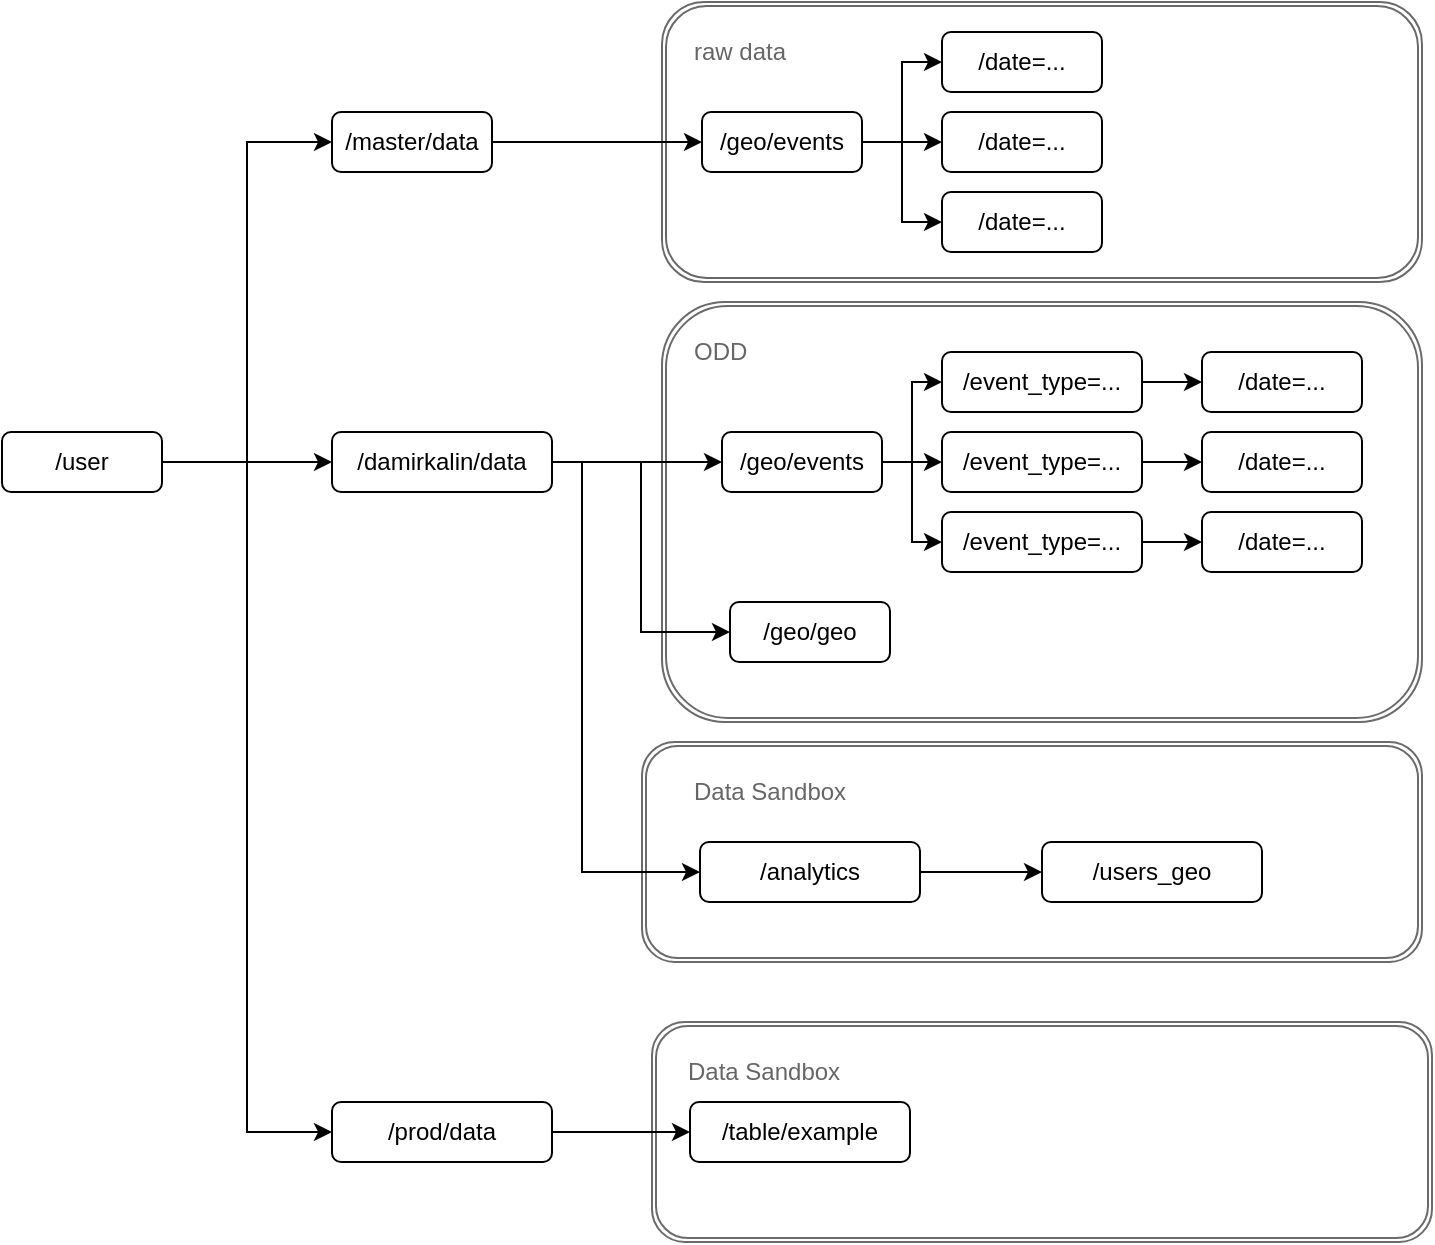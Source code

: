 <mxfile>
    <diagram name="Страница — 1" id="FVZ1kyPuk7l1LUU1GRSK">
        <mxGraphModel dx="955" dy="773" grid="1" gridSize="10" guides="1" tooltips="1" connect="1" arrows="1" fold="1" page="1" pageScale="1" pageWidth="827" pageHeight="1169" math="0" shadow="0">
            <root>
                <mxCell id="0"/>
                <mxCell id="1" parent="0"/>
                <mxCell id="69fkgfGDOaSTNQnFRbK_-11" style="edgeStyle=orthogonalEdgeStyle;rounded=0;orthogonalLoop=1;jettySize=auto;html=1;exitX=1;exitY=0.5;exitDx=0;exitDy=0;entryX=0;entryY=0.5;entryDx=0;entryDy=0;" parent="1" source="69fkgfGDOaSTNQnFRbK_-1" target="69fkgfGDOaSTNQnFRbK_-2" edge="1">
                    <mxGeometry relative="1" as="geometry"/>
                </mxCell>
                <mxCell id="16" style="edgeStyle=none;html=1;exitX=1;exitY=0.5;exitDx=0;exitDy=0;" edge="1" parent="1" source="69fkgfGDOaSTNQnFRbK_-1" target="69fkgfGDOaSTNQnFRbK_-19">
                    <mxGeometry relative="1" as="geometry"/>
                </mxCell>
                <mxCell id="37" style="edgeStyle=orthogonalEdgeStyle;rounded=0;html=1;exitX=1;exitY=0.5;exitDx=0;exitDy=0;entryX=0;entryY=0.5;entryDx=0;entryDy=0;" edge="1" parent="1" source="69fkgfGDOaSTNQnFRbK_-1" target="33">
                    <mxGeometry relative="1" as="geometry"/>
                </mxCell>
                <mxCell id="69fkgfGDOaSTNQnFRbK_-1" value="/user" style="rounded=1;whiteSpace=wrap;html=1;" parent="1" vertex="1">
                    <mxGeometry x="30" y="235" width="80" height="30" as="geometry"/>
                </mxCell>
                <mxCell id="69fkgfGDOaSTNQnFRbK_-4" value="" style="shape=ext;double=1;rounded=1;whiteSpace=wrap;html=1;strokeColor=#696969;" parent="1" vertex="1">
                    <mxGeometry x="360" y="20" width="380" height="140" as="geometry"/>
                </mxCell>
                <mxCell id="69fkgfGDOaSTNQnFRbK_-2" value="/master/data" style="rounded=1;whiteSpace=wrap;html=1;" parent="1" vertex="1">
                    <mxGeometry x="195" y="75" width="80" height="30" as="geometry"/>
                </mxCell>
                <mxCell id="69fkgfGDOaSTNQnFRbK_-5" value="&lt;font color=&quot;#666666&quot;&gt;raw data&lt;/font&gt;" style="text;html=1;align=left;verticalAlign=middle;whiteSpace=wrap;rounded=0;" parent="1" vertex="1">
                    <mxGeometry x="374" y="30" width="60" height="30" as="geometry"/>
                </mxCell>
                <mxCell id="69fkgfGDOaSTNQnFRbK_-13" style="edgeStyle=orthogonalEdgeStyle;rounded=0;orthogonalLoop=1;jettySize=auto;html=1;exitX=1;exitY=0.5;exitDx=0;exitDy=0;entryX=0;entryY=0.5;entryDx=0;entryDy=0;" parent="1" source="69fkgfGDOaSTNQnFRbK_-7" target="69fkgfGDOaSTNQnFRbK_-8" edge="1">
                    <mxGeometry relative="1" as="geometry"/>
                </mxCell>
                <mxCell id="69fkgfGDOaSTNQnFRbK_-14" style="edgeStyle=orthogonalEdgeStyle;rounded=0;orthogonalLoop=1;jettySize=auto;html=1;exitX=1;exitY=0.5;exitDx=0;exitDy=0;entryX=0;entryY=0.5;entryDx=0;entryDy=0;" parent="1" source="69fkgfGDOaSTNQnFRbK_-7" target="69fkgfGDOaSTNQnFRbK_-10" edge="1">
                    <mxGeometry relative="1" as="geometry"/>
                </mxCell>
                <mxCell id="69fkgfGDOaSTNQnFRbK_-15" style="edgeStyle=orthogonalEdgeStyle;rounded=0;orthogonalLoop=1;jettySize=auto;html=1;exitX=1;exitY=0.5;exitDx=0;exitDy=0;entryX=0;entryY=0.5;entryDx=0;entryDy=0;" parent="1" source="69fkgfGDOaSTNQnFRbK_-7" target="69fkgfGDOaSTNQnFRbK_-9" edge="1">
                    <mxGeometry relative="1" as="geometry"/>
                </mxCell>
                <mxCell id="69fkgfGDOaSTNQnFRbK_-7" value="/geo/events" style="rounded=1;whiteSpace=wrap;html=1;" parent="1" vertex="1">
                    <mxGeometry x="380" y="75" width="80" height="30" as="geometry"/>
                </mxCell>
                <mxCell id="69fkgfGDOaSTNQnFRbK_-8" value="/date=..." style="rounded=1;whiteSpace=wrap;html=1;" parent="1" vertex="1">
                    <mxGeometry x="500" y="35" width="80" height="30" as="geometry"/>
                </mxCell>
                <mxCell id="69fkgfGDOaSTNQnFRbK_-9" value="/date=..." style="rounded=1;whiteSpace=wrap;html=1;" parent="1" vertex="1">
                    <mxGeometry x="500" y="75" width="80" height="30" as="geometry"/>
                </mxCell>
                <mxCell id="69fkgfGDOaSTNQnFRbK_-10" value="/date=..." style="rounded=1;whiteSpace=wrap;html=1;" parent="1" vertex="1">
                    <mxGeometry x="500" y="115" width="80" height="30" as="geometry"/>
                </mxCell>
                <mxCell id="69fkgfGDOaSTNQnFRbK_-12" style="edgeStyle=orthogonalEdgeStyle;rounded=0;orthogonalLoop=1;jettySize=auto;html=1;exitX=1;exitY=0.5;exitDx=0;exitDy=0;entryX=0;entryY=0.5;entryDx=0;entryDy=0;" parent="1" source="69fkgfGDOaSTNQnFRbK_-2" target="69fkgfGDOaSTNQnFRbK_-7" edge="1">
                    <mxGeometry relative="1" as="geometry"/>
                </mxCell>
                <mxCell id="69fkgfGDOaSTNQnFRbK_-17" value="" style="shape=ext;double=1;rounded=1;whiteSpace=wrap;html=1;strokeColor=#6c6a6a;" parent="1" vertex="1">
                    <mxGeometry x="360" y="170" width="380" height="210" as="geometry"/>
                </mxCell>
                <mxCell id="69fkgfGDOaSTNQnFRbK_-18" value="&lt;font color=&quot;#666666&quot;&gt;ODD&lt;/font&gt;" style="text;html=1;align=left;verticalAlign=middle;whiteSpace=wrap;rounded=0;" parent="1" vertex="1">
                    <mxGeometry x="374" y="180" width="60" height="30" as="geometry"/>
                </mxCell>
                <mxCell id="17" style="edgeStyle=none;html=1;exitX=1;exitY=0.5;exitDx=0;exitDy=0;entryX=0;entryY=0.5;entryDx=0;entryDy=0;" edge="1" parent="1" source="69fkgfGDOaSTNQnFRbK_-19" target="2">
                    <mxGeometry relative="1" as="geometry"/>
                </mxCell>
                <mxCell id="26" style="edgeStyle=orthogonalEdgeStyle;rounded=0;html=1;exitX=1;exitY=0.5;exitDx=0;exitDy=0;entryX=0;entryY=0.5;entryDx=0;entryDy=0;" edge="1" parent="1" source="69fkgfGDOaSTNQnFRbK_-19" target="25">
                    <mxGeometry relative="1" as="geometry"/>
                </mxCell>
                <mxCell id="69fkgfGDOaSTNQnFRbK_-19" value="/damirkalin/data" style="rounded=1;whiteSpace=wrap;html=1;" parent="1" vertex="1">
                    <mxGeometry x="195" y="235" width="110" height="30" as="geometry"/>
                </mxCell>
                <mxCell id="19" style="edgeStyle=orthogonalEdgeStyle;html=1;exitX=1;exitY=0.5;exitDx=0;exitDy=0;entryX=0;entryY=0.5;entryDx=0;entryDy=0;rounded=0;" edge="1" parent="1" source="2" target="3">
                    <mxGeometry relative="1" as="geometry"/>
                </mxCell>
                <mxCell id="20" style="edgeStyle=orthogonalEdgeStyle;rounded=0;html=1;exitX=1;exitY=0.5;exitDx=0;exitDy=0;" edge="1" parent="1" source="2" target="4">
                    <mxGeometry relative="1" as="geometry"/>
                </mxCell>
                <mxCell id="21" style="edgeStyle=orthogonalEdgeStyle;rounded=0;html=1;exitX=1;exitY=0.5;exitDx=0;exitDy=0;entryX=0;entryY=0.5;entryDx=0;entryDy=0;" edge="1" parent="1" source="2" target="5">
                    <mxGeometry relative="1" as="geometry"/>
                </mxCell>
                <mxCell id="2" value="/geo/events" style="rounded=1;whiteSpace=wrap;html=1;" vertex="1" parent="1">
                    <mxGeometry x="390" y="235" width="80" height="30" as="geometry"/>
                </mxCell>
                <mxCell id="22" style="edgeStyle=orthogonalEdgeStyle;rounded=0;html=1;exitX=1;exitY=0.5;exitDx=0;exitDy=0;" edge="1" parent="1" source="3" target="13">
                    <mxGeometry relative="1" as="geometry"/>
                </mxCell>
                <mxCell id="3" value="/event_type=..." style="rounded=1;whiteSpace=wrap;html=1;" vertex="1" parent="1">
                    <mxGeometry x="500" y="195" width="100" height="30" as="geometry"/>
                </mxCell>
                <mxCell id="23" style="edgeStyle=orthogonalEdgeStyle;rounded=0;html=1;exitX=1;exitY=0.5;exitDx=0;exitDy=0;" edge="1" parent="1" source="4" target="14">
                    <mxGeometry relative="1" as="geometry"/>
                </mxCell>
                <mxCell id="4" value="/event_type=..." style="rounded=1;whiteSpace=wrap;html=1;" vertex="1" parent="1">
                    <mxGeometry x="500" y="235" width="100" height="30" as="geometry"/>
                </mxCell>
                <mxCell id="24" style="edgeStyle=orthogonalEdgeStyle;rounded=0;html=1;exitX=1;exitY=0.5;exitDx=0;exitDy=0;entryX=0;entryY=0.5;entryDx=0;entryDy=0;" edge="1" parent="1" source="5" target="15">
                    <mxGeometry relative="1" as="geometry"/>
                </mxCell>
                <mxCell id="5" value="/event_type=..." style="rounded=1;whiteSpace=wrap;html=1;" vertex="1" parent="1">
                    <mxGeometry x="500" y="275" width="100" height="30" as="geometry"/>
                </mxCell>
                <mxCell id="13" value="/date=..." style="rounded=1;whiteSpace=wrap;html=1;" vertex="1" parent="1">
                    <mxGeometry x="630" y="195" width="80" height="30" as="geometry"/>
                </mxCell>
                <mxCell id="14" value="/date=..." style="rounded=1;whiteSpace=wrap;html=1;" vertex="1" parent="1">
                    <mxGeometry x="630" y="235" width="80" height="30" as="geometry"/>
                </mxCell>
                <mxCell id="15" value="/date=..." style="rounded=1;whiteSpace=wrap;html=1;" vertex="1" parent="1">
                    <mxGeometry x="630" y="275" width="80" height="30" as="geometry"/>
                </mxCell>
                <mxCell id="27" value="" style="shape=ext;double=1;rounded=1;whiteSpace=wrap;html=1;strokeColor=#6c6a6a;" vertex="1" parent="1">
                    <mxGeometry x="350" y="390" width="390" height="110" as="geometry"/>
                </mxCell>
                <mxCell id="25" value="/geo/geo" style="rounded=1;whiteSpace=wrap;html=1;" vertex="1" parent="1">
                    <mxGeometry x="394" y="320" width="80" height="30" as="geometry"/>
                </mxCell>
                <mxCell id="28" value="&lt;font color=&quot;#666666&quot;&gt;Data Sandbox&lt;/font&gt;" style="text;html=1;align=left;verticalAlign=middle;whiteSpace=wrap;rounded=0;" vertex="1" parent="1">
                    <mxGeometry x="374" y="400" width="86" height="30" as="geometry"/>
                </mxCell>
                <mxCell id="32" style="edgeStyle=orthogonalEdgeStyle;rounded=0;html=1;exitX=1;exitY=0.5;exitDx=0;exitDy=0;" edge="1" parent="1" source="29" target="30">
                    <mxGeometry relative="1" as="geometry"/>
                </mxCell>
                <mxCell id="29" value="/analytics" style="rounded=1;whiteSpace=wrap;html=1;" vertex="1" parent="1">
                    <mxGeometry x="379" y="440" width="110" height="30" as="geometry"/>
                </mxCell>
                <mxCell id="30" value="/users_geo" style="rounded=1;whiteSpace=wrap;html=1;" vertex="1" parent="1">
                    <mxGeometry x="550" y="440" width="110" height="30" as="geometry"/>
                </mxCell>
                <mxCell id="31" style="edgeStyle=orthogonalEdgeStyle;rounded=0;html=1;exitX=1;exitY=0.5;exitDx=0;exitDy=0;entryX=0;entryY=0.5;entryDx=0;entryDy=0;" edge="1" parent="1" source="69fkgfGDOaSTNQnFRbK_-19" target="29">
                    <mxGeometry relative="1" as="geometry">
                        <Array as="points">
                            <mxPoint x="320" y="250"/>
                            <mxPoint x="320" y="455"/>
                        </Array>
                    </mxGeometry>
                </mxCell>
                <mxCell id="33" value="/prod/data" style="rounded=1;whiteSpace=wrap;html=1;" vertex="1" parent="1">
                    <mxGeometry x="195" y="570" width="110" height="30" as="geometry"/>
                </mxCell>
                <mxCell id="34" value="" style="shape=ext;double=1;rounded=1;whiteSpace=wrap;html=1;strokeColor=#6c6a6a;" vertex="1" parent="1">
                    <mxGeometry x="355" y="530" width="390" height="110" as="geometry"/>
                </mxCell>
                <mxCell id="35" value="&lt;font color=&quot;#666666&quot;&gt;Data Sandbox&lt;/font&gt;" style="text;html=1;align=left;verticalAlign=middle;whiteSpace=wrap;rounded=0;" vertex="1" parent="1">
                    <mxGeometry x="371" y="540" width="86" height="30" as="geometry"/>
                </mxCell>
                <mxCell id="36" value="/table/example" style="rounded=1;whiteSpace=wrap;html=1;" vertex="1" parent="1">
                    <mxGeometry x="374" y="570" width="110" height="30" as="geometry"/>
                </mxCell>
                <mxCell id="38" style="edgeStyle=orthogonalEdgeStyle;rounded=0;html=1;exitX=1;exitY=0.5;exitDx=0;exitDy=0;entryX=0;entryY=0.5;entryDx=0;entryDy=0;" edge="1" parent="1" source="33" target="36">
                    <mxGeometry relative="1" as="geometry"/>
                </mxCell>
            </root>
        </mxGraphModel>
    </diagram>
</mxfile>